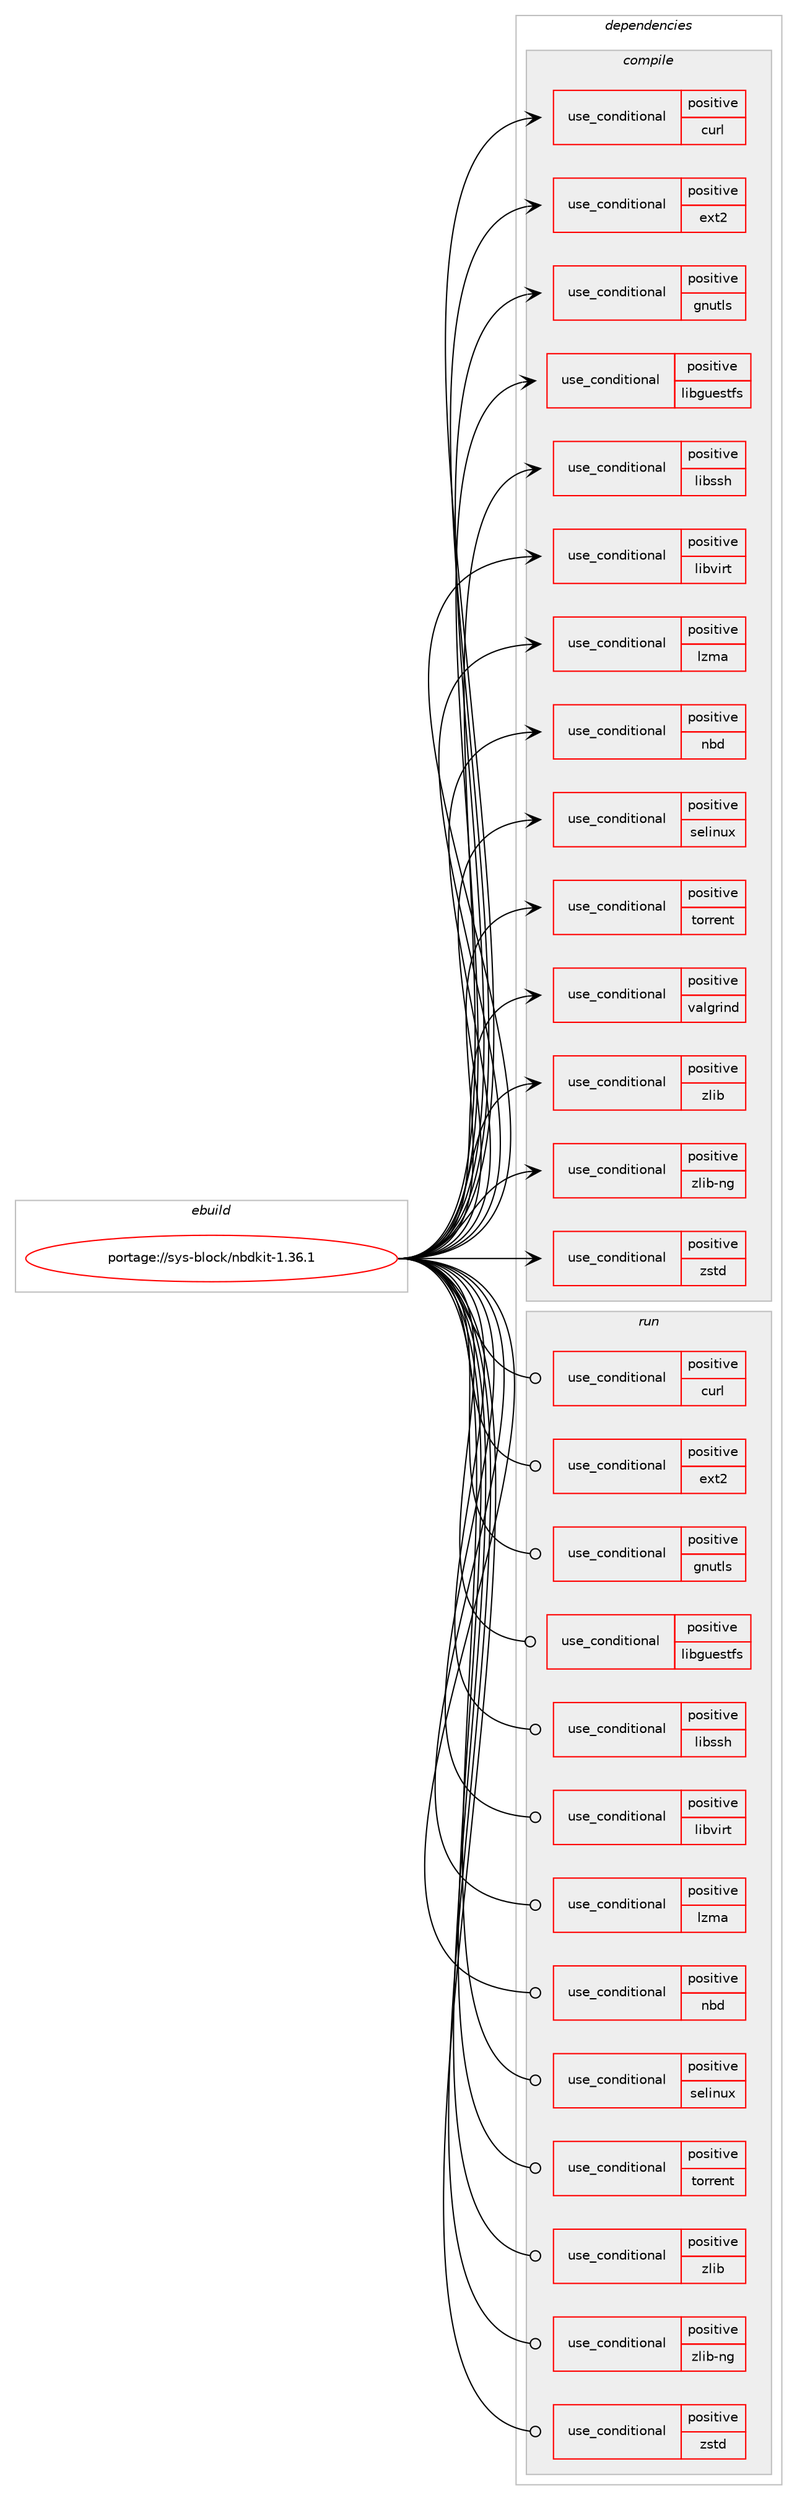 digraph prolog {

# *************
# Graph options
# *************

newrank=true;
concentrate=true;
compound=true;
graph [rankdir=LR,fontname=Helvetica,fontsize=10,ranksep=1.5];#, ranksep=2.5, nodesep=0.2];
edge  [arrowhead=vee];
node  [fontname=Helvetica,fontsize=10];

# **********
# The ebuild
# **********

subgraph cluster_leftcol {
color=gray;
rank=same;
label=<<i>ebuild</i>>;
id [label="portage://sys-block/nbdkit-1.36.1", color=red, width=4, href="../sys-block/nbdkit-1.36.1.svg"];
}

# ****************
# The dependencies
# ****************

subgraph cluster_midcol {
color=gray;
label=<<i>dependencies</i>>;
subgraph cluster_compile {
fillcolor="#eeeeee";
style=filled;
label=<<i>compile</i>>;
subgraph cond12414 {
dependency18438 [label=<<TABLE BORDER="0" CELLBORDER="1" CELLSPACING="0" CELLPADDING="4"><TR><TD ROWSPAN="3" CELLPADDING="10">use_conditional</TD></TR><TR><TD>positive</TD></TR><TR><TD>curl</TD></TR></TABLE>>, shape=none, color=red];
# *** BEGIN UNKNOWN DEPENDENCY TYPE (TODO) ***
# dependency18438 -> package_dependency(portage://sys-block/nbdkit-1.36.1,install,no,net-misc,curl,none,[,,],[],[])
# *** END UNKNOWN DEPENDENCY TYPE (TODO) ***

}
id:e -> dependency18438:w [weight=20,style="solid",arrowhead="vee"];
subgraph cond12415 {
dependency18439 [label=<<TABLE BORDER="0" CELLBORDER="1" CELLSPACING="0" CELLPADDING="4"><TR><TD ROWSPAN="3" CELLPADDING="10">use_conditional</TD></TR><TR><TD>positive</TD></TR><TR><TD>ext2</TD></TR></TABLE>>, shape=none, color=red];
# *** BEGIN UNKNOWN DEPENDENCY TYPE (TODO) ***
# dependency18439 -> package_dependency(portage://sys-block/nbdkit-1.36.1,install,no,sys-fs,e2fsprogs,none,[,,],[],[])
# *** END UNKNOWN DEPENDENCY TYPE (TODO) ***

}
id:e -> dependency18439:w [weight=20,style="solid",arrowhead="vee"];
subgraph cond12416 {
dependency18440 [label=<<TABLE BORDER="0" CELLBORDER="1" CELLSPACING="0" CELLPADDING="4"><TR><TD ROWSPAN="3" CELLPADDING="10">use_conditional</TD></TR><TR><TD>positive</TD></TR><TR><TD>gnutls</TD></TR></TABLE>>, shape=none, color=red];
# *** BEGIN UNKNOWN DEPENDENCY TYPE (TODO) ***
# dependency18440 -> package_dependency(portage://sys-block/nbdkit-1.36.1,install,no,net-libs,gnutls,none,[,,],any_same_slot,[])
# *** END UNKNOWN DEPENDENCY TYPE (TODO) ***

}
id:e -> dependency18440:w [weight=20,style="solid",arrowhead="vee"];
subgraph cond12417 {
dependency18441 [label=<<TABLE BORDER="0" CELLBORDER="1" CELLSPACING="0" CELLPADDING="4"><TR><TD ROWSPAN="3" CELLPADDING="10">use_conditional</TD></TR><TR><TD>positive</TD></TR><TR><TD>libguestfs</TD></TR></TABLE>>, shape=none, color=red];
# *** BEGIN UNKNOWN DEPENDENCY TYPE (TODO) ***
# dependency18441 -> package_dependency(portage://sys-block/nbdkit-1.36.1,install,no,app-emulation,libguestfs,none,[,,],any_same_slot,[])
# *** END UNKNOWN DEPENDENCY TYPE (TODO) ***

}
id:e -> dependency18441:w [weight=20,style="solid",arrowhead="vee"];
subgraph cond12418 {
dependency18442 [label=<<TABLE BORDER="0" CELLBORDER="1" CELLSPACING="0" CELLPADDING="4"><TR><TD ROWSPAN="3" CELLPADDING="10">use_conditional</TD></TR><TR><TD>positive</TD></TR><TR><TD>libssh</TD></TR></TABLE>>, shape=none, color=red];
# *** BEGIN UNKNOWN DEPENDENCY TYPE (TODO) ***
# dependency18442 -> package_dependency(portage://sys-block/nbdkit-1.36.1,install,no,net-libs,libssh,none,[,,],any_same_slot,[])
# *** END UNKNOWN DEPENDENCY TYPE (TODO) ***

}
id:e -> dependency18442:w [weight=20,style="solid",arrowhead="vee"];
subgraph cond12419 {
dependency18443 [label=<<TABLE BORDER="0" CELLBORDER="1" CELLSPACING="0" CELLPADDING="4"><TR><TD ROWSPAN="3" CELLPADDING="10">use_conditional</TD></TR><TR><TD>positive</TD></TR><TR><TD>libvirt</TD></TR></TABLE>>, shape=none, color=red];
# *** BEGIN UNKNOWN DEPENDENCY TYPE (TODO) ***
# dependency18443 -> package_dependency(portage://sys-block/nbdkit-1.36.1,install,no,app-emulation,libvirt,none,[,,],any_same_slot,[])
# *** END UNKNOWN DEPENDENCY TYPE (TODO) ***

}
id:e -> dependency18443:w [weight=20,style="solid",arrowhead="vee"];
subgraph cond12420 {
dependency18444 [label=<<TABLE BORDER="0" CELLBORDER="1" CELLSPACING="0" CELLPADDING="4"><TR><TD ROWSPAN="3" CELLPADDING="10">use_conditional</TD></TR><TR><TD>positive</TD></TR><TR><TD>lzma</TD></TR></TABLE>>, shape=none, color=red];
# *** BEGIN UNKNOWN DEPENDENCY TYPE (TODO) ***
# dependency18444 -> package_dependency(portage://sys-block/nbdkit-1.36.1,install,no,app-arch,xz-utils,none,[,,],[],[])
# *** END UNKNOWN DEPENDENCY TYPE (TODO) ***

}
id:e -> dependency18444:w [weight=20,style="solid",arrowhead="vee"];
subgraph cond12421 {
dependency18445 [label=<<TABLE BORDER="0" CELLBORDER="1" CELLSPACING="0" CELLPADDING="4"><TR><TD ROWSPAN="3" CELLPADDING="10">use_conditional</TD></TR><TR><TD>positive</TD></TR><TR><TD>nbd</TD></TR></TABLE>>, shape=none, color=red];
# *** BEGIN UNKNOWN DEPENDENCY TYPE (TODO) ***
# dependency18445 -> package_dependency(portage://sys-block/nbdkit-1.36.1,install,no,sys-libs,libnbd,none,[,,],[],[])
# *** END UNKNOWN DEPENDENCY TYPE (TODO) ***

}
id:e -> dependency18445:w [weight=20,style="solid",arrowhead="vee"];
subgraph cond12422 {
dependency18446 [label=<<TABLE BORDER="0" CELLBORDER="1" CELLSPACING="0" CELLPADDING="4"><TR><TD ROWSPAN="3" CELLPADDING="10">use_conditional</TD></TR><TR><TD>positive</TD></TR><TR><TD>selinux</TD></TR></TABLE>>, shape=none, color=red];
# *** BEGIN UNKNOWN DEPENDENCY TYPE (TODO) ***
# dependency18446 -> package_dependency(portage://sys-block/nbdkit-1.36.1,install,no,sys-libs,libselinux,none,[,,],[],[])
# *** END UNKNOWN DEPENDENCY TYPE (TODO) ***

}
id:e -> dependency18446:w [weight=20,style="solid",arrowhead="vee"];
subgraph cond12423 {
dependency18447 [label=<<TABLE BORDER="0" CELLBORDER="1" CELLSPACING="0" CELLPADDING="4"><TR><TD ROWSPAN="3" CELLPADDING="10">use_conditional</TD></TR><TR><TD>positive</TD></TR><TR><TD>torrent</TD></TR></TABLE>>, shape=none, color=red];
# *** BEGIN UNKNOWN DEPENDENCY TYPE (TODO) ***
# dependency18447 -> package_dependency(portage://sys-block/nbdkit-1.36.1,install,no,net-libs,libtorrent-rasterbar,none,[,,],any_same_slot,[])
# *** END UNKNOWN DEPENDENCY TYPE (TODO) ***

}
id:e -> dependency18447:w [weight=20,style="solid",arrowhead="vee"];
subgraph cond12424 {
dependency18448 [label=<<TABLE BORDER="0" CELLBORDER="1" CELLSPACING="0" CELLPADDING="4"><TR><TD ROWSPAN="3" CELLPADDING="10">use_conditional</TD></TR><TR><TD>positive</TD></TR><TR><TD>valgrind</TD></TR></TABLE>>, shape=none, color=red];
# *** BEGIN UNKNOWN DEPENDENCY TYPE (TODO) ***
# dependency18448 -> package_dependency(portage://sys-block/nbdkit-1.36.1,install,no,dev-debug,valgrind,none,[,,],[],[])
# *** END UNKNOWN DEPENDENCY TYPE (TODO) ***

}
id:e -> dependency18448:w [weight=20,style="solid",arrowhead="vee"];
subgraph cond12425 {
dependency18449 [label=<<TABLE BORDER="0" CELLBORDER="1" CELLSPACING="0" CELLPADDING="4"><TR><TD ROWSPAN="3" CELLPADDING="10">use_conditional</TD></TR><TR><TD>positive</TD></TR><TR><TD>zlib</TD></TR></TABLE>>, shape=none, color=red];
# *** BEGIN UNKNOWN DEPENDENCY TYPE (TODO) ***
# dependency18449 -> package_dependency(portage://sys-block/nbdkit-1.36.1,install,no,sys-libs,zlib,none,[,,],[],[])
# *** END UNKNOWN DEPENDENCY TYPE (TODO) ***

}
id:e -> dependency18449:w [weight=20,style="solid",arrowhead="vee"];
subgraph cond12426 {
dependency18450 [label=<<TABLE BORDER="0" CELLBORDER="1" CELLSPACING="0" CELLPADDING="4"><TR><TD ROWSPAN="3" CELLPADDING="10">use_conditional</TD></TR><TR><TD>positive</TD></TR><TR><TD>zlib-ng</TD></TR></TABLE>>, shape=none, color=red];
# *** BEGIN UNKNOWN DEPENDENCY TYPE (TODO) ***
# dependency18450 -> package_dependency(portage://sys-block/nbdkit-1.36.1,install,no,sys-libs,zlib-ng,none,[,,],[],[])
# *** END UNKNOWN DEPENDENCY TYPE (TODO) ***

}
id:e -> dependency18450:w [weight=20,style="solid",arrowhead="vee"];
subgraph cond12427 {
dependency18451 [label=<<TABLE BORDER="0" CELLBORDER="1" CELLSPACING="0" CELLPADDING="4"><TR><TD ROWSPAN="3" CELLPADDING="10">use_conditional</TD></TR><TR><TD>positive</TD></TR><TR><TD>zstd</TD></TR></TABLE>>, shape=none, color=red];
# *** BEGIN UNKNOWN DEPENDENCY TYPE (TODO) ***
# dependency18451 -> package_dependency(portage://sys-block/nbdkit-1.36.1,install,no,app-arch,zstd,none,[,,],any_same_slot,[])
# *** END UNKNOWN DEPENDENCY TYPE (TODO) ***

}
id:e -> dependency18451:w [weight=20,style="solid",arrowhead="vee"];
# *** BEGIN UNKNOWN DEPENDENCY TYPE (TODO) ***
# id -> package_dependency(portage://sys-block/nbdkit-1.36.1,install,no,virtual,libiconv,none,[,,],[],[])
# *** END UNKNOWN DEPENDENCY TYPE (TODO) ***

}
subgraph cluster_compileandrun {
fillcolor="#eeeeee";
style=filled;
label=<<i>compile and run</i>>;
}
subgraph cluster_run {
fillcolor="#eeeeee";
style=filled;
label=<<i>run</i>>;
subgraph cond12428 {
dependency18452 [label=<<TABLE BORDER="0" CELLBORDER="1" CELLSPACING="0" CELLPADDING="4"><TR><TD ROWSPAN="3" CELLPADDING="10">use_conditional</TD></TR><TR><TD>positive</TD></TR><TR><TD>curl</TD></TR></TABLE>>, shape=none, color=red];
# *** BEGIN UNKNOWN DEPENDENCY TYPE (TODO) ***
# dependency18452 -> package_dependency(portage://sys-block/nbdkit-1.36.1,run,no,net-misc,curl,none,[,,],[],[])
# *** END UNKNOWN DEPENDENCY TYPE (TODO) ***

}
id:e -> dependency18452:w [weight=20,style="solid",arrowhead="odot"];
subgraph cond12429 {
dependency18453 [label=<<TABLE BORDER="0" CELLBORDER="1" CELLSPACING="0" CELLPADDING="4"><TR><TD ROWSPAN="3" CELLPADDING="10">use_conditional</TD></TR><TR><TD>positive</TD></TR><TR><TD>ext2</TD></TR></TABLE>>, shape=none, color=red];
# *** BEGIN UNKNOWN DEPENDENCY TYPE (TODO) ***
# dependency18453 -> package_dependency(portage://sys-block/nbdkit-1.36.1,run,no,sys-fs,e2fsprogs,none,[,,],[],[])
# *** END UNKNOWN DEPENDENCY TYPE (TODO) ***

}
id:e -> dependency18453:w [weight=20,style="solid",arrowhead="odot"];
subgraph cond12430 {
dependency18454 [label=<<TABLE BORDER="0" CELLBORDER="1" CELLSPACING="0" CELLPADDING="4"><TR><TD ROWSPAN="3" CELLPADDING="10">use_conditional</TD></TR><TR><TD>positive</TD></TR><TR><TD>gnutls</TD></TR></TABLE>>, shape=none, color=red];
# *** BEGIN UNKNOWN DEPENDENCY TYPE (TODO) ***
# dependency18454 -> package_dependency(portage://sys-block/nbdkit-1.36.1,run,no,net-libs,gnutls,none,[,,],any_same_slot,[])
# *** END UNKNOWN DEPENDENCY TYPE (TODO) ***

}
id:e -> dependency18454:w [weight=20,style="solid",arrowhead="odot"];
subgraph cond12431 {
dependency18455 [label=<<TABLE BORDER="0" CELLBORDER="1" CELLSPACING="0" CELLPADDING="4"><TR><TD ROWSPAN="3" CELLPADDING="10">use_conditional</TD></TR><TR><TD>positive</TD></TR><TR><TD>libguestfs</TD></TR></TABLE>>, shape=none, color=red];
# *** BEGIN UNKNOWN DEPENDENCY TYPE (TODO) ***
# dependency18455 -> package_dependency(portage://sys-block/nbdkit-1.36.1,run,no,app-emulation,libguestfs,none,[,,],any_same_slot,[])
# *** END UNKNOWN DEPENDENCY TYPE (TODO) ***

}
id:e -> dependency18455:w [weight=20,style="solid",arrowhead="odot"];
subgraph cond12432 {
dependency18456 [label=<<TABLE BORDER="0" CELLBORDER="1" CELLSPACING="0" CELLPADDING="4"><TR><TD ROWSPAN="3" CELLPADDING="10">use_conditional</TD></TR><TR><TD>positive</TD></TR><TR><TD>libssh</TD></TR></TABLE>>, shape=none, color=red];
# *** BEGIN UNKNOWN DEPENDENCY TYPE (TODO) ***
# dependency18456 -> package_dependency(portage://sys-block/nbdkit-1.36.1,run,no,net-libs,libssh,none,[,,],any_same_slot,[])
# *** END UNKNOWN DEPENDENCY TYPE (TODO) ***

}
id:e -> dependency18456:w [weight=20,style="solid",arrowhead="odot"];
subgraph cond12433 {
dependency18457 [label=<<TABLE BORDER="0" CELLBORDER="1" CELLSPACING="0" CELLPADDING="4"><TR><TD ROWSPAN="3" CELLPADDING="10">use_conditional</TD></TR><TR><TD>positive</TD></TR><TR><TD>libvirt</TD></TR></TABLE>>, shape=none, color=red];
# *** BEGIN UNKNOWN DEPENDENCY TYPE (TODO) ***
# dependency18457 -> package_dependency(portage://sys-block/nbdkit-1.36.1,run,no,app-emulation,libvirt,none,[,,],any_same_slot,[])
# *** END UNKNOWN DEPENDENCY TYPE (TODO) ***

}
id:e -> dependency18457:w [weight=20,style="solid",arrowhead="odot"];
subgraph cond12434 {
dependency18458 [label=<<TABLE BORDER="0" CELLBORDER="1" CELLSPACING="0" CELLPADDING="4"><TR><TD ROWSPAN="3" CELLPADDING="10">use_conditional</TD></TR><TR><TD>positive</TD></TR><TR><TD>lzma</TD></TR></TABLE>>, shape=none, color=red];
# *** BEGIN UNKNOWN DEPENDENCY TYPE (TODO) ***
# dependency18458 -> package_dependency(portage://sys-block/nbdkit-1.36.1,run,no,app-arch,xz-utils,none,[,,],[],[])
# *** END UNKNOWN DEPENDENCY TYPE (TODO) ***

}
id:e -> dependency18458:w [weight=20,style="solid",arrowhead="odot"];
subgraph cond12435 {
dependency18459 [label=<<TABLE BORDER="0" CELLBORDER="1" CELLSPACING="0" CELLPADDING="4"><TR><TD ROWSPAN="3" CELLPADDING="10">use_conditional</TD></TR><TR><TD>positive</TD></TR><TR><TD>nbd</TD></TR></TABLE>>, shape=none, color=red];
# *** BEGIN UNKNOWN DEPENDENCY TYPE (TODO) ***
# dependency18459 -> package_dependency(portage://sys-block/nbdkit-1.36.1,run,no,sys-libs,libnbd,none,[,,],[],[])
# *** END UNKNOWN DEPENDENCY TYPE (TODO) ***

}
id:e -> dependency18459:w [weight=20,style="solid",arrowhead="odot"];
subgraph cond12436 {
dependency18460 [label=<<TABLE BORDER="0" CELLBORDER="1" CELLSPACING="0" CELLPADDING="4"><TR><TD ROWSPAN="3" CELLPADDING="10">use_conditional</TD></TR><TR><TD>positive</TD></TR><TR><TD>selinux</TD></TR></TABLE>>, shape=none, color=red];
# *** BEGIN UNKNOWN DEPENDENCY TYPE (TODO) ***
# dependency18460 -> package_dependency(portage://sys-block/nbdkit-1.36.1,run,no,sys-libs,libselinux,none,[,,],[],[])
# *** END UNKNOWN DEPENDENCY TYPE (TODO) ***

}
id:e -> dependency18460:w [weight=20,style="solid",arrowhead="odot"];
subgraph cond12437 {
dependency18461 [label=<<TABLE BORDER="0" CELLBORDER="1" CELLSPACING="0" CELLPADDING="4"><TR><TD ROWSPAN="3" CELLPADDING="10">use_conditional</TD></TR><TR><TD>positive</TD></TR><TR><TD>torrent</TD></TR></TABLE>>, shape=none, color=red];
# *** BEGIN UNKNOWN DEPENDENCY TYPE (TODO) ***
# dependency18461 -> package_dependency(portage://sys-block/nbdkit-1.36.1,run,no,net-libs,libtorrent-rasterbar,none,[,,],any_same_slot,[])
# *** END UNKNOWN DEPENDENCY TYPE (TODO) ***

}
id:e -> dependency18461:w [weight=20,style="solid",arrowhead="odot"];
subgraph cond12438 {
dependency18462 [label=<<TABLE BORDER="0" CELLBORDER="1" CELLSPACING="0" CELLPADDING="4"><TR><TD ROWSPAN="3" CELLPADDING="10">use_conditional</TD></TR><TR><TD>positive</TD></TR><TR><TD>zlib</TD></TR></TABLE>>, shape=none, color=red];
# *** BEGIN UNKNOWN DEPENDENCY TYPE (TODO) ***
# dependency18462 -> package_dependency(portage://sys-block/nbdkit-1.36.1,run,no,sys-libs,zlib,none,[,,],[],[])
# *** END UNKNOWN DEPENDENCY TYPE (TODO) ***

}
id:e -> dependency18462:w [weight=20,style="solid",arrowhead="odot"];
subgraph cond12439 {
dependency18463 [label=<<TABLE BORDER="0" CELLBORDER="1" CELLSPACING="0" CELLPADDING="4"><TR><TD ROWSPAN="3" CELLPADDING="10">use_conditional</TD></TR><TR><TD>positive</TD></TR><TR><TD>zlib-ng</TD></TR></TABLE>>, shape=none, color=red];
# *** BEGIN UNKNOWN DEPENDENCY TYPE (TODO) ***
# dependency18463 -> package_dependency(portage://sys-block/nbdkit-1.36.1,run,no,sys-libs,zlib-ng,none,[,,],[],[])
# *** END UNKNOWN DEPENDENCY TYPE (TODO) ***

}
id:e -> dependency18463:w [weight=20,style="solid",arrowhead="odot"];
subgraph cond12440 {
dependency18464 [label=<<TABLE BORDER="0" CELLBORDER="1" CELLSPACING="0" CELLPADDING="4"><TR><TD ROWSPAN="3" CELLPADDING="10">use_conditional</TD></TR><TR><TD>positive</TD></TR><TR><TD>zstd</TD></TR></TABLE>>, shape=none, color=red];
# *** BEGIN UNKNOWN DEPENDENCY TYPE (TODO) ***
# dependency18464 -> package_dependency(portage://sys-block/nbdkit-1.36.1,run,no,app-arch,zstd,none,[,,],any_same_slot,[])
# *** END UNKNOWN DEPENDENCY TYPE (TODO) ***

}
id:e -> dependency18464:w [weight=20,style="solid",arrowhead="odot"];
# *** BEGIN UNKNOWN DEPENDENCY TYPE (TODO) ***
# id -> package_dependency(portage://sys-block/nbdkit-1.36.1,run,no,virtual,libiconv,none,[,,],[],[])
# *** END UNKNOWN DEPENDENCY TYPE (TODO) ***

}
}

# **************
# The candidates
# **************

subgraph cluster_choices {
rank=same;
color=gray;
label=<<i>candidates</i>>;

}

}
